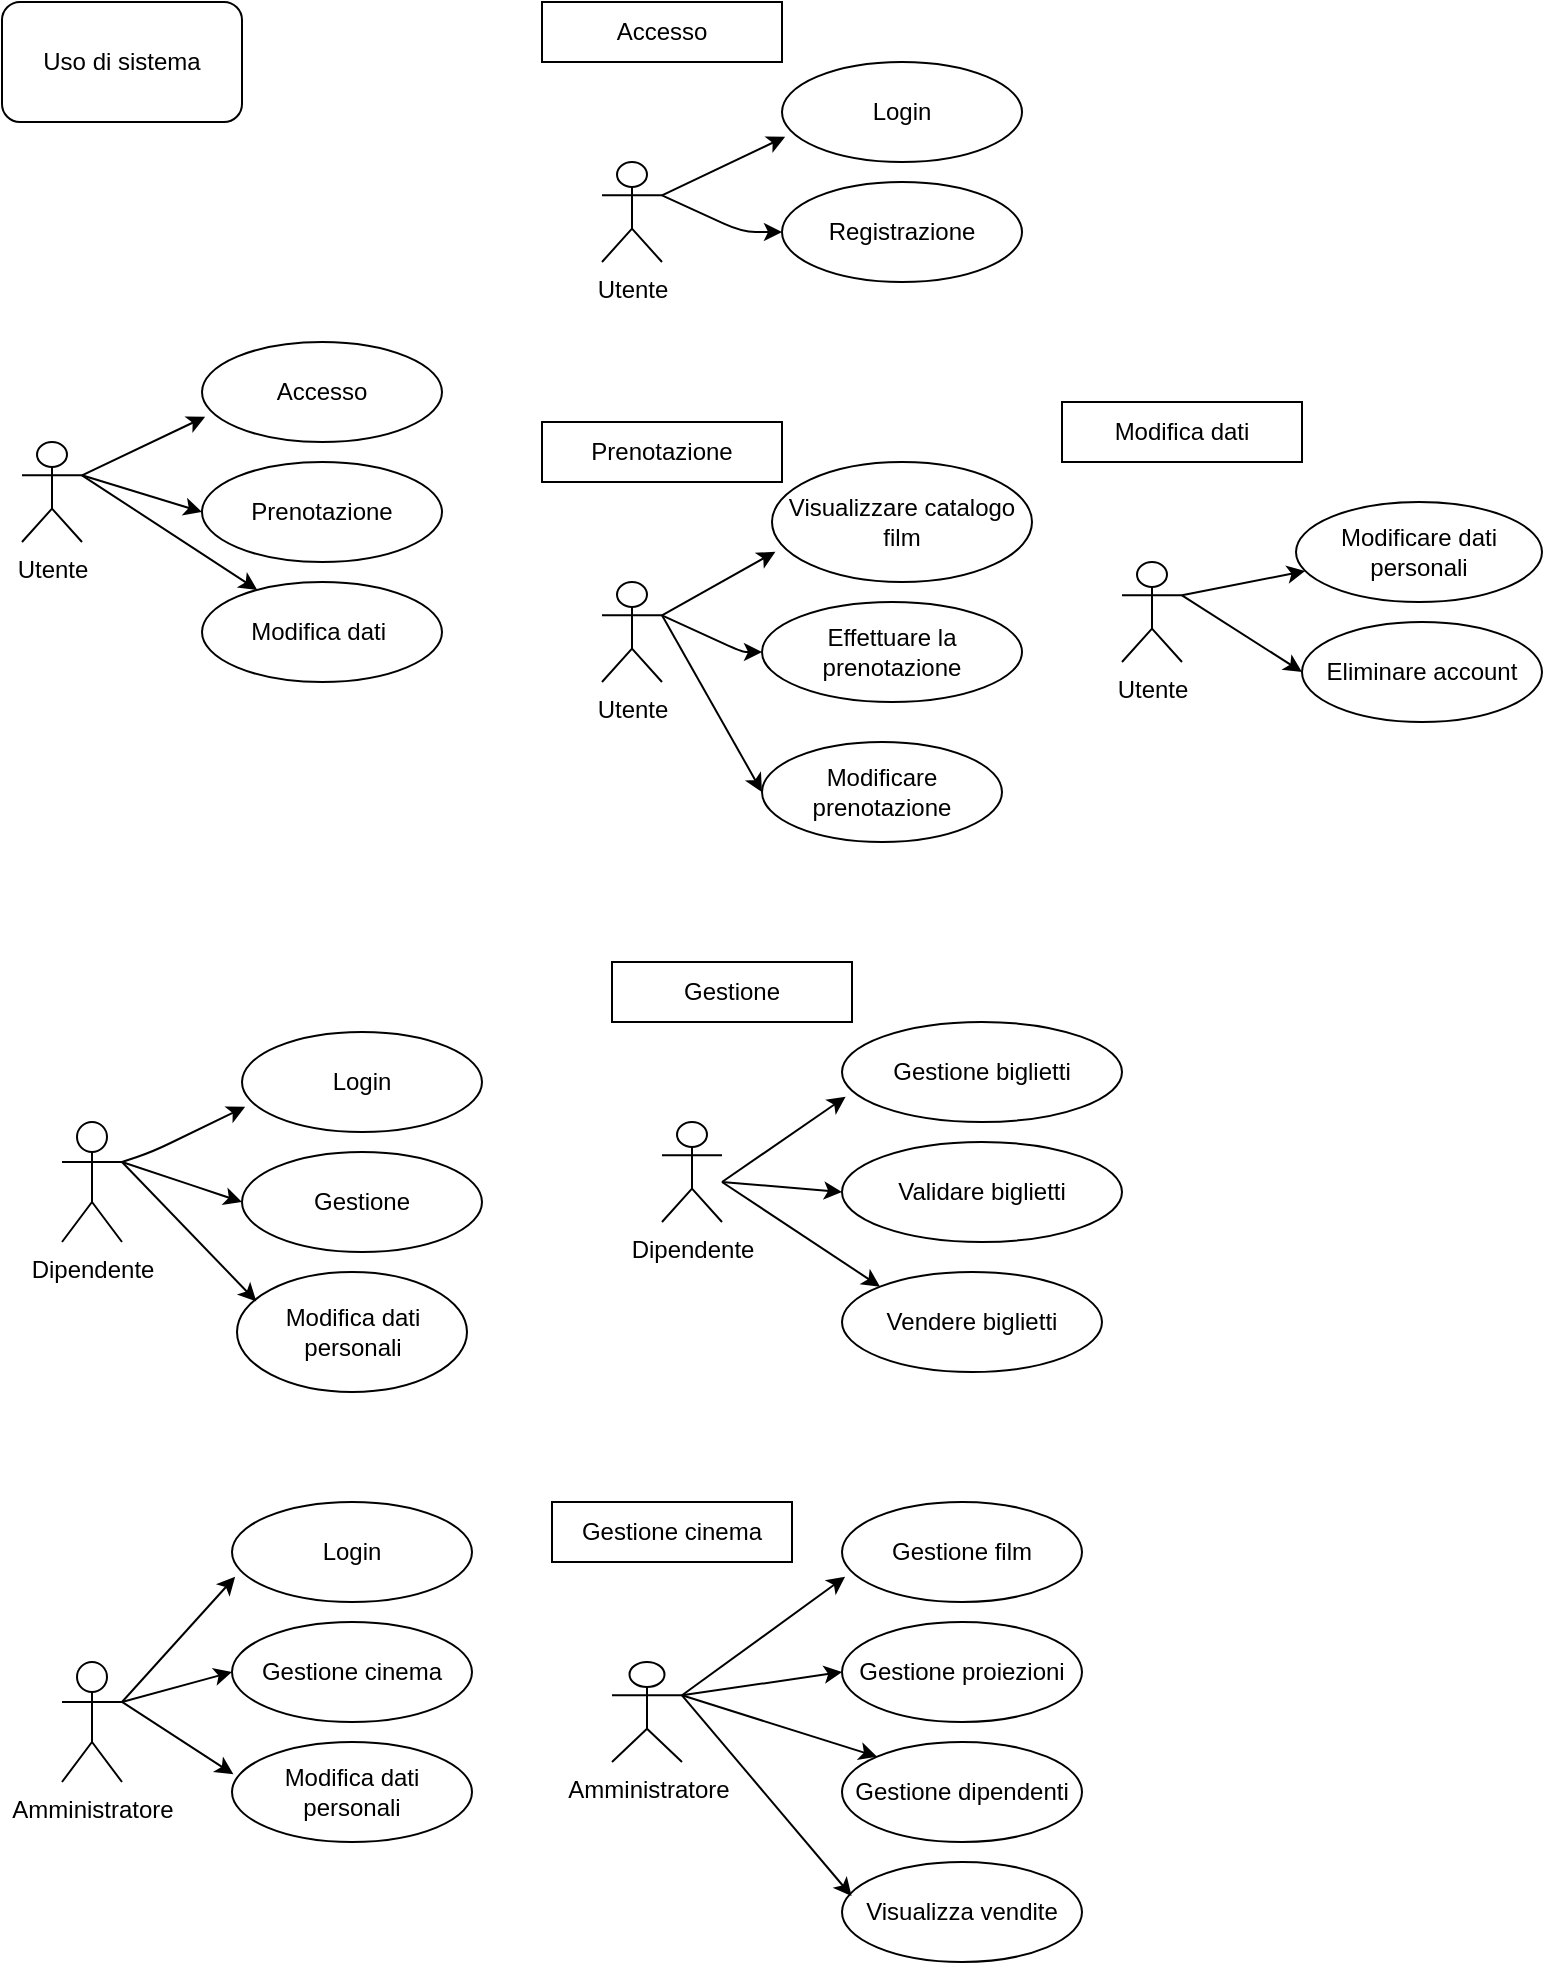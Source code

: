 <mxfile>
    <diagram id="VWQzC4b461J-nZzux2P4" name="Page-1">
        <mxGraphModel dx="804" dy="425" grid="1" gridSize="10" guides="1" tooltips="1" connect="1" arrows="1" fold="1" page="1" pageScale="1" pageWidth="827" pageHeight="1169" math="0" shadow="0">
            <root>
                <mxCell id="0"/>
                <mxCell id="1" parent="0"/>
                <mxCell id="2" value="Utente" style="shape=umlActor;verticalLabelPosition=bottom;verticalAlign=top;html=1;outlineConnect=0;" parent="1" vertex="1">
                    <mxGeometry x="70" y="260" width="30" height="50" as="geometry"/>
                </mxCell>
                <mxCell id="4" value="Dipendente" style="shape=umlActor;verticalLabelPosition=bottom;verticalAlign=top;html=1;outlineConnect=0;" parent="1" vertex="1">
                    <mxGeometry x="90" y="600" width="30" height="60" as="geometry"/>
                </mxCell>
                <mxCell id="5" value="Accesso" style="ellipse;whiteSpace=wrap;html=1;" parent="1" vertex="1">
                    <mxGeometry x="160" y="210" width="120" height="50" as="geometry"/>
                </mxCell>
                <mxCell id="6" value="" style="endArrow=classic;html=1;entryX=0.013;entryY=0.748;entryDx=0;entryDy=0;entryPerimeter=0;exitX=1;exitY=0.333;exitDx=0;exitDy=0;exitPerimeter=0;" parent="1" source="2" target="5" edge="1">
                    <mxGeometry width="50" height="50" relative="1" as="geometry">
                        <mxPoint x="110" y="270" as="sourcePoint"/>
                        <mxPoint x="240" y="230" as="targetPoint"/>
                    </mxGeometry>
                </mxCell>
                <mxCell id="7" value="Prenotazione" style="ellipse;whiteSpace=wrap;html=1;" parent="1" vertex="1">
                    <mxGeometry x="160" y="270" width="120" height="50" as="geometry"/>
                </mxCell>
                <mxCell id="8" value="" style="endArrow=classic;html=1;entryX=0;entryY=0.5;entryDx=0;entryDy=0;exitX=1;exitY=0.333;exitDx=0;exitDy=0;exitPerimeter=0;" parent="1" source="2" target="7" edge="1">
                    <mxGeometry width="50" height="50" relative="1" as="geometry">
                        <mxPoint x="100" y="295" as="sourcePoint"/>
                        <mxPoint x="240" y="290" as="targetPoint"/>
                    </mxGeometry>
                </mxCell>
                <mxCell id="9" value="Modifica dati&amp;nbsp;" style="ellipse;whiteSpace=wrap;html=1;" parent="1" vertex="1">
                    <mxGeometry x="160" y="330" width="120" height="50" as="geometry"/>
                </mxCell>
                <mxCell id="10" value="" style="endArrow=classic;html=1;exitX=1;exitY=0.333;exitDx=0;exitDy=0;exitPerimeter=0;" parent="1" source="2" target="9" edge="1">
                    <mxGeometry width="50" height="50" relative="1" as="geometry">
                        <mxPoint x="100" y="320" as="sourcePoint"/>
                        <mxPoint x="240" y="350" as="targetPoint"/>
                    </mxGeometry>
                </mxCell>
                <mxCell id="12" value="Utente" style="shape=umlActor;verticalLabelPosition=bottom;verticalAlign=top;html=1;outlineConnect=0;" parent="1" vertex="1">
                    <mxGeometry x="360" y="120" width="30" height="50" as="geometry"/>
                </mxCell>
                <mxCell id="13" value="Login" style="ellipse;whiteSpace=wrap;html=1;" parent="1" vertex="1">
                    <mxGeometry x="450" y="70" width="120" height="50" as="geometry"/>
                </mxCell>
                <mxCell id="14" value="" style="endArrow=classic;html=1;entryX=0.013;entryY=0.748;entryDx=0;entryDy=0;entryPerimeter=0;exitX=1;exitY=0.333;exitDx=0;exitDy=0;exitPerimeter=0;" parent="1" source="12" target="13" edge="1">
                    <mxGeometry width="50" height="50" relative="1" as="geometry">
                        <mxPoint x="400" y="130" as="sourcePoint"/>
                        <mxPoint x="530" y="90" as="targetPoint"/>
                    </mxGeometry>
                </mxCell>
                <mxCell id="15" value="Registrazione" style="ellipse;whiteSpace=wrap;html=1;" parent="1" vertex="1">
                    <mxGeometry x="450" y="130" width="120" height="50" as="geometry"/>
                </mxCell>
                <mxCell id="16" value="" style="endArrow=classic;html=1;entryX=0;entryY=0.5;entryDx=0;entryDy=0;exitX=1;exitY=0.333;exitDx=0;exitDy=0;exitPerimeter=0;" parent="1" source="12" target="15" edge="1">
                    <mxGeometry width="50" height="50" relative="1" as="geometry">
                        <mxPoint x="390" y="155" as="sourcePoint"/>
                        <mxPoint x="530" y="150" as="targetPoint"/>
                        <Array as="points">
                            <mxPoint x="430" y="155"/>
                        </Array>
                    </mxGeometry>
                </mxCell>
                <mxCell id="19" value="Accesso" style="rounded=0;whiteSpace=wrap;html=1;" parent="1" vertex="1">
                    <mxGeometry x="330" y="40" width="120" height="30" as="geometry"/>
                </mxCell>
                <mxCell id="20" value="Utente" style="shape=umlActor;verticalLabelPosition=bottom;verticalAlign=top;html=1;outlineConnect=0;" parent="1" vertex="1">
                    <mxGeometry x="360" y="330" width="30" height="50" as="geometry"/>
                </mxCell>
                <mxCell id="21" value="Visualizzare catalogo film" style="ellipse;whiteSpace=wrap;html=1;" parent="1" vertex="1">
                    <mxGeometry x="445" y="270" width="130" height="60" as="geometry"/>
                </mxCell>
                <mxCell id="22" value="" style="endArrow=classic;html=1;entryX=0.013;entryY=0.748;entryDx=0;entryDy=0;entryPerimeter=0;exitX=1;exitY=0.333;exitDx=0;exitDy=0;exitPerimeter=0;" parent="1" source="20" target="21" edge="1">
                    <mxGeometry width="50" height="50" relative="1" as="geometry">
                        <mxPoint x="400" y="340" as="sourcePoint"/>
                        <mxPoint x="530" y="300" as="targetPoint"/>
                    </mxGeometry>
                </mxCell>
                <mxCell id="23" value="Effettuare la prenotazione" style="ellipse;whiteSpace=wrap;html=1;" parent="1" vertex="1">
                    <mxGeometry x="440" y="340" width="130" height="50" as="geometry"/>
                </mxCell>
                <mxCell id="24" value="" style="endArrow=classic;html=1;entryX=0;entryY=0.5;entryDx=0;entryDy=0;exitX=1;exitY=0.333;exitDx=0;exitDy=0;exitPerimeter=0;" parent="1" source="20" target="23" edge="1">
                    <mxGeometry width="50" height="50" relative="1" as="geometry">
                        <mxPoint x="390" y="365" as="sourcePoint"/>
                        <mxPoint x="530" y="360" as="targetPoint"/>
                        <Array as="points">
                            <mxPoint x="430" y="365"/>
                        </Array>
                    </mxGeometry>
                </mxCell>
                <mxCell id="25" value="Prenotazione" style="rounded=0;whiteSpace=wrap;html=1;" parent="1" vertex="1">
                    <mxGeometry x="330" y="250" width="120" height="30" as="geometry"/>
                </mxCell>
                <mxCell id="26" value="Modificare prenotazione" style="ellipse;whiteSpace=wrap;html=1;" parent="1" vertex="1">
                    <mxGeometry x="440" y="410" width="120" height="50" as="geometry"/>
                </mxCell>
                <mxCell id="27" value="" style="endArrow=classic;html=1;entryX=0;entryY=0.5;entryDx=0;entryDy=0;exitX=1;exitY=0.333;exitDx=0;exitDy=0;exitPerimeter=0;" parent="1" source="20" target="26" edge="1">
                    <mxGeometry width="50" height="50" relative="1" as="geometry">
                        <mxPoint x="380" y="435" as="sourcePoint"/>
                        <mxPoint x="520" y="430" as="targetPoint"/>
                        <Array as="points"/>
                    </mxGeometry>
                </mxCell>
                <mxCell id="28" value="Utente" style="shape=umlActor;verticalLabelPosition=bottom;verticalAlign=top;html=1;outlineConnect=0;" parent="1" vertex="1">
                    <mxGeometry x="620" y="320" width="30" height="50" as="geometry"/>
                </mxCell>
                <mxCell id="29" value="Modificare dati personali" style="ellipse;whiteSpace=wrap;html=1;" parent="1" vertex="1">
                    <mxGeometry x="707" y="290" width="123" height="50" as="geometry"/>
                </mxCell>
                <mxCell id="30" value="" style="endArrow=classic;html=1;entryX=0.037;entryY=0.69;entryDx=0;entryDy=0;entryPerimeter=0;exitX=1;exitY=0.333;exitDx=0;exitDy=0;exitPerimeter=0;" parent="1" source="28" target="29" edge="1">
                    <mxGeometry width="50" height="50" relative="1" as="geometry">
                        <mxPoint x="660" y="330" as="sourcePoint"/>
                        <mxPoint x="790" y="290" as="targetPoint"/>
                    </mxGeometry>
                </mxCell>
                <mxCell id="33" value="Modifica dati" style="rounded=0;whiteSpace=wrap;html=1;" parent="1" vertex="1">
                    <mxGeometry x="590" y="240" width="120" height="30" as="geometry"/>
                </mxCell>
                <mxCell id="36" value="Eliminare account" style="ellipse;whiteSpace=wrap;html=1;" parent="1" vertex="1">
                    <mxGeometry x="710" y="350" width="120" height="50" as="geometry"/>
                </mxCell>
                <mxCell id="37" value="" style="endArrow=classic;html=1;exitX=1;exitY=0.333;exitDx=0;exitDy=0;exitPerimeter=0;entryX=0;entryY=0.5;entryDx=0;entryDy=0;" parent="1" source="28" target="36" edge="1">
                    <mxGeometry width="50" height="50" relative="1" as="geometry">
                        <mxPoint x="660" y="365" as="sourcePoint"/>
                        <mxPoint x="720" y="400" as="targetPoint"/>
                        <Array as="points"/>
                    </mxGeometry>
                </mxCell>
                <mxCell id="38" value="Login" style="ellipse;whiteSpace=wrap;html=1;" parent="1" vertex="1">
                    <mxGeometry x="180" y="555" width="120" height="50" as="geometry"/>
                </mxCell>
                <mxCell id="39" value="" style="endArrow=classic;html=1;entryX=0.013;entryY=0.748;entryDx=0;entryDy=0;entryPerimeter=0;exitX=1;exitY=0.333;exitDx=0;exitDy=0;exitPerimeter=0;" parent="1" source="4" target="38" edge="1">
                    <mxGeometry width="50" height="50" relative="1" as="geometry">
                        <mxPoint x="125" y="615" as="sourcePoint"/>
                        <mxPoint x="260" y="575" as="targetPoint"/>
                        <Array as="points">
                            <mxPoint x="135" y="615"/>
                        </Array>
                    </mxGeometry>
                </mxCell>
                <mxCell id="40" value="Gestione" style="ellipse;whiteSpace=wrap;html=1;" parent="1" vertex="1">
                    <mxGeometry x="180" y="615" width="120" height="50" as="geometry"/>
                </mxCell>
                <mxCell id="41" value="" style="endArrow=classic;html=1;entryX=0;entryY=0.5;entryDx=0;entryDy=0;exitX=1;exitY=0.333;exitDx=0;exitDy=0;exitPerimeter=0;" parent="1" source="4" target="40" edge="1">
                    <mxGeometry width="50" height="50" relative="1" as="geometry">
                        <mxPoint x="120" y="640" as="sourcePoint"/>
                        <mxPoint x="260" y="635" as="targetPoint"/>
                        <Array as="points">
                            <mxPoint x="165" y="635"/>
                        </Array>
                    </mxGeometry>
                </mxCell>
                <mxCell id="44" value="Dipendente" style="shape=umlActor;verticalLabelPosition=bottom;verticalAlign=top;html=1;outlineConnect=0;" parent="1" vertex="1">
                    <mxGeometry x="390" y="600" width="30" height="50" as="geometry"/>
                </mxCell>
                <mxCell id="45" value="Gestione biglietti" style="ellipse;whiteSpace=wrap;html=1;" parent="1" vertex="1">
                    <mxGeometry x="480" y="550" width="140" height="50" as="geometry"/>
                </mxCell>
                <mxCell id="46" value="" style="endArrow=classic;html=1;entryX=0.013;entryY=0.748;entryDx=0;entryDy=0;entryPerimeter=0;" parent="1" target="45" edge="1">
                    <mxGeometry width="50" height="50" relative="1" as="geometry">
                        <mxPoint x="420" y="630" as="sourcePoint"/>
                        <mxPoint x="560" y="570" as="targetPoint"/>
                    </mxGeometry>
                </mxCell>
                <mxCell id="47" value="Validare biglietti" style="ellipse;whiteSpace=wrap;html=1;" parent="1" vertex="1">
                    <mxGeometry x="480" y="610" width="140" height="50" as="geometry"/>
                </mxCell>
                <mxCell id="48" value="" style="endArrow=classic;html=1;entryX=0;entryY=0.5;entryDx=0;entryDy=0;" parent="1" target="47" edge="1">
                    <mxGeometry width="50" height="50" relative="1" as="geometry">
                        <mxPoint x="420" y="630" as="sourcePoint"/>
                        <mxPoint x="560" y="630" as="targetPoint"/>
                        <Array as="points"/>
                    </mxGeometry>
                </mxCell>
                <mxCell id="49" value="Gestione" style="rounded=0;whiteSpace=wrap;html=1;" parent="1" vertex="1">
                    <mxGeometry x="365" y="520" width="120" height="30" as="geometry"/>
                </mxCell>
                <mxCell id="50" value="Vendere biglietti" style="ellipse;whiteSpace=wrap;html=1;" parent="1" vertex="1">
                    <mxGeometry x="480" y="675" width="130" height="50" as="geometry"/>
                </mxCell>
                <mxCell id="51" value="" style="endArrow=classic;html=1;entryX=0;entryY=0;entryDx=0;entryDy=0;" parent="1" target="50" edge="1">
                    <mxGeometry width="50" height="50" relative="1" as="geometry">
                        <mxPoint x="420" y="630" as="sourcePoint"/>
                        <mxPoint x="550" y="700" as="targetPoint"/>
                        <Array as="points"/>
                    </mxGeometry>
                </mxCell>
                <mxCell id="52" value="Amministratore" style="shape=umlActor;verticalLabelPosition=bottom;verticalAlign=top;html=1;outlineConnect=0;" parent="1" vertex="1">
                    <mxGeometry x="90" y="870" width="30" height="60" as="geometry"/>
                </mxCell>
                <mxCell id="53" value="Login" style="ellipse;whiteSpace=wrap;html=1;" parent="1" vertex="1">
                    <mxGeometry x="175" y="790" width="120" height="50" as="geometry"/>
                </mxCell>
                <mxCell id="54" value="" style="endArrow=classic;html=1;entryX=0.013;entryY=0.748;entryDx=0;entryDy=0;entryPerimeter=0;" parent="1" target="53" edge="1">
                    <mxGeometry width="50" height="50" relative="1" as="geometry">
                        <mxPoint x="120" y="890" as="sourcePoint"/>
                        <mxPoint x="255" y="840" as="targetPoint"/>
                    </mxGeometry>
                </mxCell>
                <mxCell id="55" value="Gestione cinema" style="ellipse;whiteSpace=wrap;html=1;" parent="1" vertex="1">
                    <mxGeometry x="175" y="850" width="120" height="50" as="geometry"/>
                </mxCell>
                <mxCell id="56" value="" style="endArrow=classic;html=1;entryX=0;entryY=0.5;entryDx=0;entryDy=0;exitX=1;exitY=0.333;exitDx=0;exitDy=0;exitPerimeter=0;" parent="1" source="52" target="55" edge="1">
                    <mxGeometry width="50" height="50" relative="1" as="geometry">
                        <mxPoint x="130" y="900" as="sourcePoint"/>
                        <mxPoint x="186.56" y="837.4" as="targetPoint"/>
                    </mxGeometry>
                </mxCell>
                <mxCell id="58" value="" style="endArrow=classic;html=1;entryX=0.006;entryY=0.323;entryDx=0;entryDy=0;entryPerimeter=0;exitX=1;exitY=0.333;exitDx=0;exitDy=0;exitPerimeter=0;" parent="1" source="52" edge="1">
                    <mxGeometry width="50" height="50" relative="1" as="geometry">
                        <mxPoint x="120" y="970" as="sourcePoint"/>
                        <mxPoint x="175.72" y="926.15" as="targetPoint"/>
                    </mxGeometry>
                </mxCell>
                <mxCell id="59" value="Amministratore" style="shape=umlActor;verticalLabelPosition=bottom;verticalAlign=top;html=1;outlineConnect=0;" parent="1" vertex="1">
                    <mxGeometry x="365" y="870" width="35" height="50" as="geometry"/>
                </mxCell>
                <mxCell id="60" value="Gestione film" style="ellipse;whiteSpace=wrap;html=1;" parent="1" vertex="1">
                    <mxGeometry x="480" y="790" width="120" height="50" as="geometry"/>
                </mxCell>
                <mxCell id="61" value="" style="endArrow=classic;html=1;entryX=0.013;entryY=0.748;entryDx=0;entryDy=0;entryPerimeter=0;exitX=1;exitY=0.333;exitDx=0;exitDy=0;exitPerimeter=0;" parent="1" source="59" target="60" edge="1">
                    <mxGeometry width="50" height="50" relative="1" as="geometry">
                        <mxPoint x="395" y="905" as="sourcePoint"/>
                        <mxPoint x="535" y="840" as="targetPoint"/>
                    </mxGeometry>
                </mxCell>
                <mxCell id="62" value="Gestione proiezioni" style="ellipse;whiteSpace=wrap;html=1;" parent="1" vertex="1">
                    <mxGeometry x="480" y="850" width="120" height="50" as="geometry"/>
                </mxCell>
                <mxCell id="63" value="" style="endArrow=classic;html=1;entryX=0;entryY=0.5;entryDx=0;entryDy=0;exitX=1;exitY=0.333;exitDx=0;exitDy=0;exitPerimeter=0;" parent="1" source="59" target="62" edge="1">
                    <mxGeometry width="50" height="50" relative="1" as="geometry">
                        <mxPoint x="395" y="890" as="sourcePoint"/>
                        <mxPoint x="535" y="900" as="targetPoint"/>
                        <Array as="points"/>
                    </mxGeometry>
                </mxCell>
                <mxCell id="64" value="Gestione cinema" style="rounded=0;whiteSpace=wrap;html=1;" parent="1" vertex="1">
                    <mxGeometry x="335" y="790" width="120" height="30" as="geometry"/>
                </mxCell>
                <mxCell id="65" value="Gestione dipendenti" style="ellipse;whiteSpace=wrap;html=1;" parent="1" vertex="1">
                    <mxGeometry x="480" y="910" width="120" height="50" as="geometry"/>
                </mxCell>
                <mxCell id="66" value="" style="endArrow=classic;html=1;entryX=0;entryY=0;entryDx=0;entryDy=0;exitX=1;exitY=0.333;exitDx=0;exitDy=0;exitPerimeter=0;" parent="1" source="59" target="65" edge="1">
                    <mxGeometry width="50" height="50" relative="1" as="geometry">
                        <mxPoint x="395" y="890" as="sourcePoint"/>
                        <mxPoint x="525" y="970" as="targetPoint"/>
                        <Array as="points"/>
                    </mxGeometry>
                </mxCell>
                <mxCell id="67" value="Visualizza vendite" style="ellipse;whiteSpace=wrap;html=1;" parent="1" vertex="1">
                    <mxGeometry x="480" y="970" width="120" height="50" as="geometry"/>
                </mxCell>
                <mxCell id="68" value="" style="endArrow=classic;html=1;entryX=0.04;entryY=0.34;entryDx=0;entryDy=0;entryPerimeter=0;exitX=1;exitY=0.333;exitDx=0;exitDy=0;exitPerimeter=0;" parent="1" source="59" target="67" edge="1">
                    <mxGeometry width="50" height="50" relative="1" as="geometry">
                        <mxPoint x="385" y="910" as="sourcePoint"/>
                        <mxPoint x="482.574" y="962.322" as="targetPoint"/>
                        <Array as="points"/>
                    </mxGeometry>
                </mxCell>
                <mxCell id="70" value="Modifica dati personali" style="ellipse;whiteSpace=wrap;html=1;" parent="1" vertex="1">
                    <mxGeometry x="175" y="910" width="120" height="50" as="geometry"/>
                </mxCell>
                <mxCell id="77" value="&lt;span&gt;Uso di sistema&lt;/span&gt;" style="rounded=1;whiteSpace=wrap;html=1;" parent="1" vertex="1">
                    <mxGeometry x="60" y="40" width="120" height="60" as="geometry"/>
                </mxCell>
                <mxCell id="91" value="Modifica dati personali" style="ellipse;whiteSpace=wrap;html=1;" parent="1" vertex="1">
                    <mxGeometry x="177.5" y="675" width="115" height="60" as="geometry"/>
                </mxCell>
                <mxCell id="92" value="" style="endArrow=classic;html=1;entryX=0.084;entryY=0.245;entryDx=0;entryDy=0;exitX=1;exitY=0.333;exitDx=0;exitDy=0;exitPerimeter=0;entryPerimeter=0;" parent="1" source="4" target="91" edge="1">
                    <mxGeometry width="50" height="50" relative="1" as="geometry">
                        <mxPoint x="130" y="630" as="sourcePoint"/>
                        <mxPoint x="190" y="650" as="targetPoint"/>
                        <Array as="points"/>
                    </mxGeometry>
                </mxCell>
            </root>
        </mxGraphModel>
    </diagram>
</mxfile>